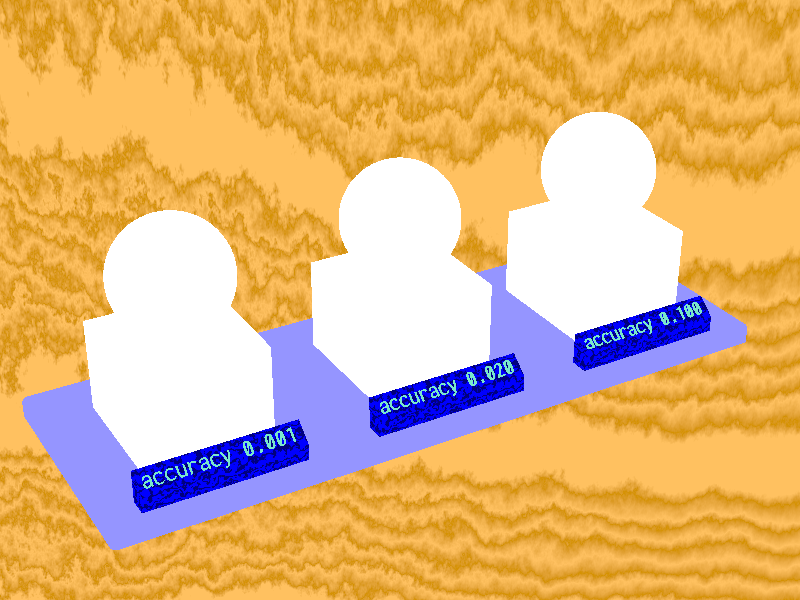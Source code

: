 // Persistence Of Vision Ray Tracer Scene Description File
// File: norm_acc.pov
// Vers: 3.5
// Desc: normal accuracy sample
// Date: April 2001
// Auth: Christoph Hormann

// -w512 -h384
// -w640 -h480 +a0.3

#version 3.5;

#include "colors.inc"
#include "woods.inc"

global_settings {
  assumed_gamma 1
  max_trace_level 5
}

light_source {
  <1.5, 0.3, 1.8>*10000
  color rgb <0.9, 0.9, 1.0>
}

camera {
  location    <22, 38, 24>
  direction   y
  sky         z
  up          z
  right       (4/3)*x
  look_at     <0, 0, 0>
  angle       30
}



sphere {
  <0, 0, 0>, 1
  texture {
    T_Wood35
    finish {
      diffuse 0
      ambient 1
    }
    scale 0.3
  }
  scale 100000
  no_shadow
  hollow on
}

#declare Rad=0.2;
#declare S_X=12;
#declare S_Y=4.2;
#declare S_XM=S_X-Rad;
#declare S_YM=S_Y-Rad;

union {
  box { <-S_XM, -S_Y, -2.5>, <S_XM, S_Y, -3.0> }
  box { <-S_X, -S_YM, -2.5>, <S_X, S_YM, -3.0> }
  cylinder { <-S_XM, -S_YM, -2.5>, < S_XM, -S_YM, -2.5>, Rad }
  cylinder { <-S_XM, -S_YM, -2.5>, <-S_XM,  S_YM, -2.5>, Rad }
  cylinder { < S_XM,  S_YM, -2.5>, <-S_XM,  S_YM, -2.5>, Rad }
  cylinder { < S_XM,  S_YM, -2.5>, < S_XM, -S_YM, -2.5>, Rad }

  cylinder { <-S_XM, -S_YM, -2.5>, <-S_XM, -S_YM, -3.0>, Rad }
  cylinder { <-S_XM,  S_YM, -2.5>, <-S_XM,  S_YM, -3.0>, Rad }
  cylinder { < S_XM, -S_YM, -2.5>, < S_XM, -S_YM, -3.0>, Rad }
  cylinder { < S_XM,  S_YM, -2.5>, < S_XM,  S_YM, -3.0>, Rad }

  sphere { <-S_XM, -S_YM, -2.5>, Rad }
  sphere { <-S_XM,  S_YM, -2.5>, Rad }
  sphere { < S_XM, -S_YM, -2.5>, Rad }
  sphere { < S_XM,  S_YM, -2.5>, Rad }

  texture {
    pigment { color NeonBlue }
    finish {
      diffuse 0.0
      ambient 0.0
      specular 0.3
      roughness 0.07
      reflection {
        0.1
        metallic
      }
    }
  }
}


#macro Obj1(Acc)
union {
  sphere { <0, 0, 3>, 2 }
  box { <-2.2, -2.2, -2.2>, <2.2, 2.2, 1> }

  union {
    text
    {
      ttf
      "crystal.ttf",
      concat("accuracy ", str(Acc, 0, 3)),
      0.1, 0

      texture { pigment { color MediumAquamarine } }

      scale 0.7
      rotate 180*z
      rotate -40*x
    }

    intersection {
      box { <0.2, 0.15, 1>, <-5.3, -0.5, -1.4> }
      plane {
        z, 0
        rotate -40*x
      }
      texture {
        pigment {
          agate
          color_map {
            [0.3 color Blue*0.2 ]
            [0.5 color Blue ]
          }
          scale 0.3
        }
        finish {
          ambient 0.0
          diffuse 0.35
          specular 0.5
        }
      }
    }

    translate <2.6, 3.4, -1.8>
  }

  texture {
    pigment { color rgb 1 }
    normal {
      granite 0.7
      turbulence 0.2
      scale 1.2
      accuracy Acc
    }
    finish { diffuse 0.65 ambient 0.015 }
  }

}
#end


object {
  Obj1(0.001)
  translate <8, 0, 0>
}

object {
  Obj1(0.02)
  translate <0, 0, 0>
}

object {
  Obj1(0.1)
  translate <-8, 0, 0>
}

